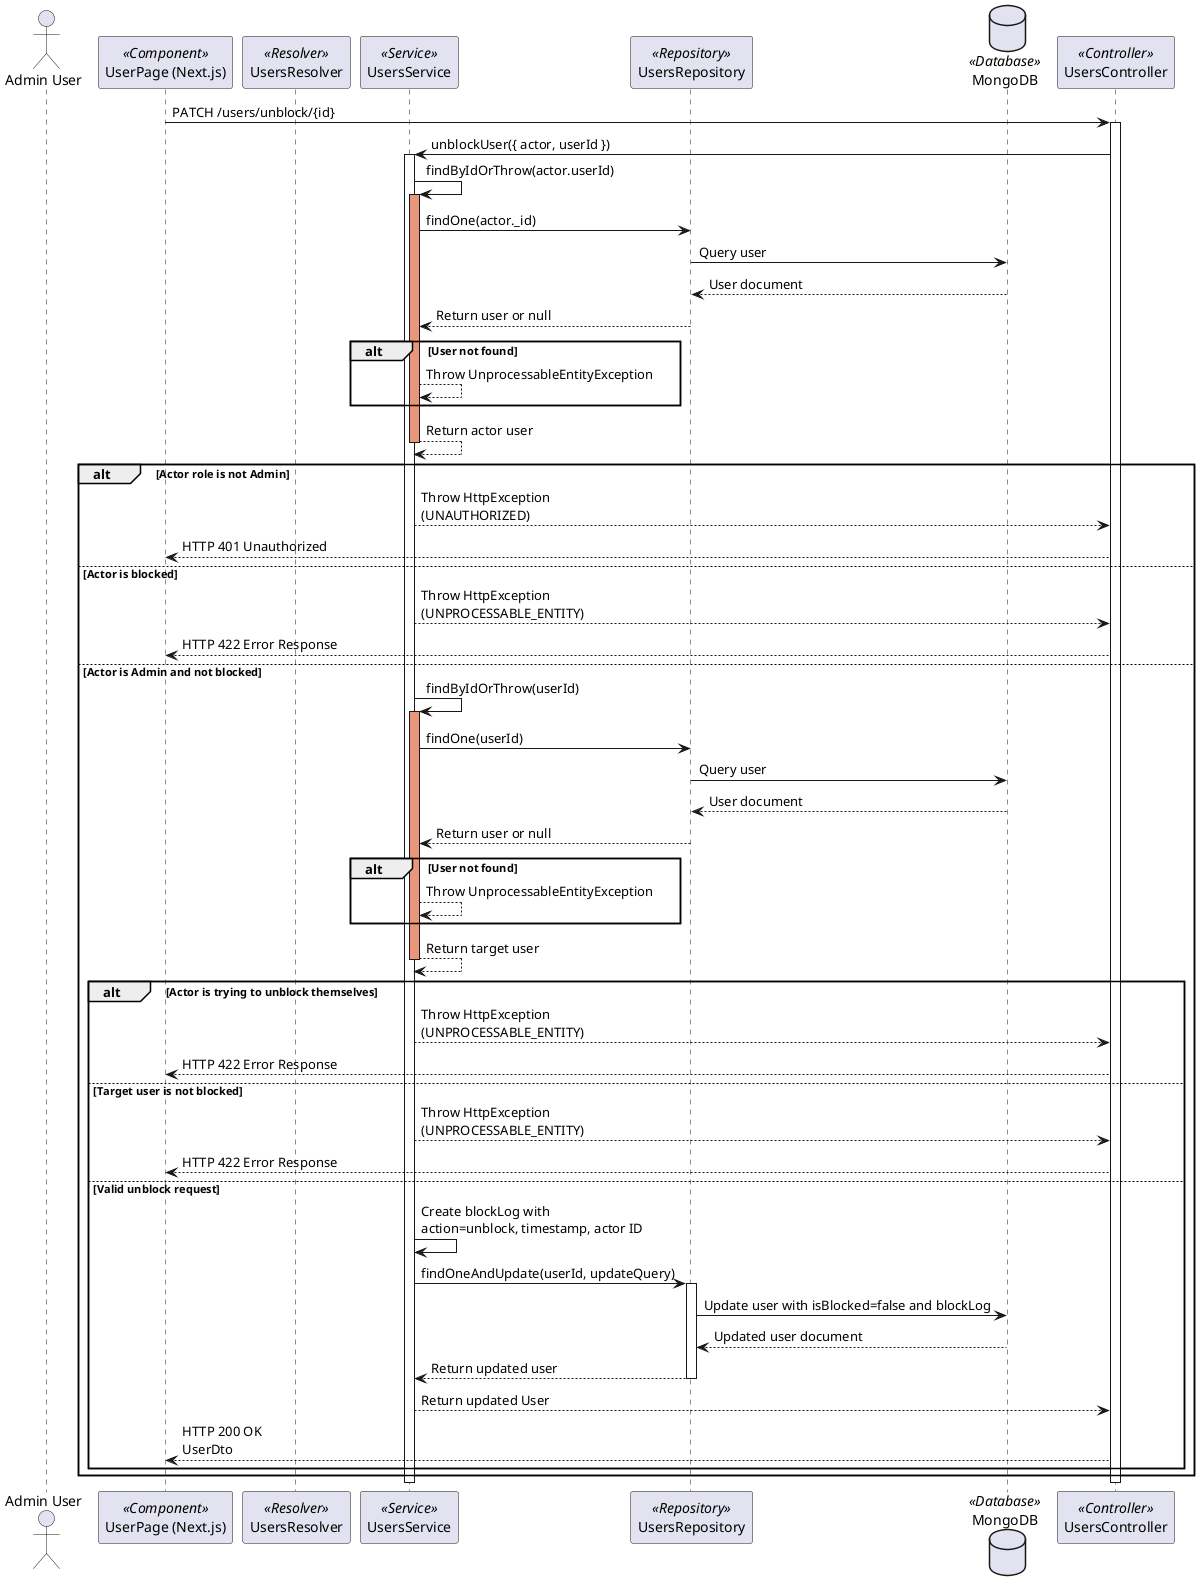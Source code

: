 @startuml User Unblock Flow

actor "Admin User" as adminUser
participant "UserPage (Next.js)" as userPage <<Component>>
participant "UsersResolver" as usersResolver <<Resolver>>
participant "UsersService" as usersService <<Service>>
participant "UsersRepository" as usersRepository <<Repository>>
database "MongoDB" as mongoDB <<Database>>
participant "UsersController" as usersController <<Controller>>




userPage -> usersController: PATCH /users/unblock/{id}
activate usersController

usersController -> usersService: unblockUser({ actor, userId })
activate usersService

usersService -> usersService: findByIdOrThrow(actor.userId)
activate usersService #DarkSalmon
usersService -> usersRepository: findOne(actor._id)
usersRepository -> mongoDB: Query user
mongoDB --> usersRepository: User document
usersRepository --> usersService: Return user or null
alt User not found
    usersService --> usersService: Throw UnprocessableEntityException
end
usersService --> usersService: Return actor user
deactivate usersService

alt Actor role is not Admin
    usersService --> usersController: Throw HttpException\n(UNAUTHORIZED)
    usersController --> userPage: HTTP 401 Unauthorized
else Actor is blocked
    usersService --> usersController: Throw HttpException\n(UNPROCESSABLE_ENTITY)
    usersController --> userPage: HTTP 422 Error Response
else Actor is Admin and not blocked
    usersService -> usersService: findByIdOrThrow(userId)
    activate usersService #DarkSalmon
    usersService -> usersRepository: findOne(userId)
    usersRepository -> mongoDB: Query user
    mongoDB --> usersRepository: User document
    usersRepository --> usersService: Return user or null
    alt User not found
        usersService --> usersService: Throw UnprocessableEntityException
    end
    usersService --> usersService: Return target user
    deactivate usersService

    alt Actor is trying to unblock themselves
        usersService --> usersController: Throw HttpException\n(UNPROCESSABLE_ENTITY)
        usersController --> userPage: HTTP 422 Error Response
    else Target user is not blocked
        usersService --> usersController: Throw HttpException\n(UNPROCESSABLE_ENTITY)
        usersController --> userPage: HTTP 422 Error Response
    else Valid unblock request
        usersService -> usersService: Create blockLog with\naction=unblock, timestamp, actor ID

        usersService -> usersRepository: findOneAndUpdate(userId, updateQuery)
        activate usersRepository
        usersRepository -> mongoDB: Update user with isBlocked=false and blockLog
        mongoDB --> usersRepository: Updated user document
        usersRepository --> usersService: Return updated user
        deactivate usersRepository

        usersService --> usersController: Return updated User
        usersController --> userPage: HTTP 200 OK\nUserDto
    end
end

deactivate usersService
deactivate usersController

@enduml
